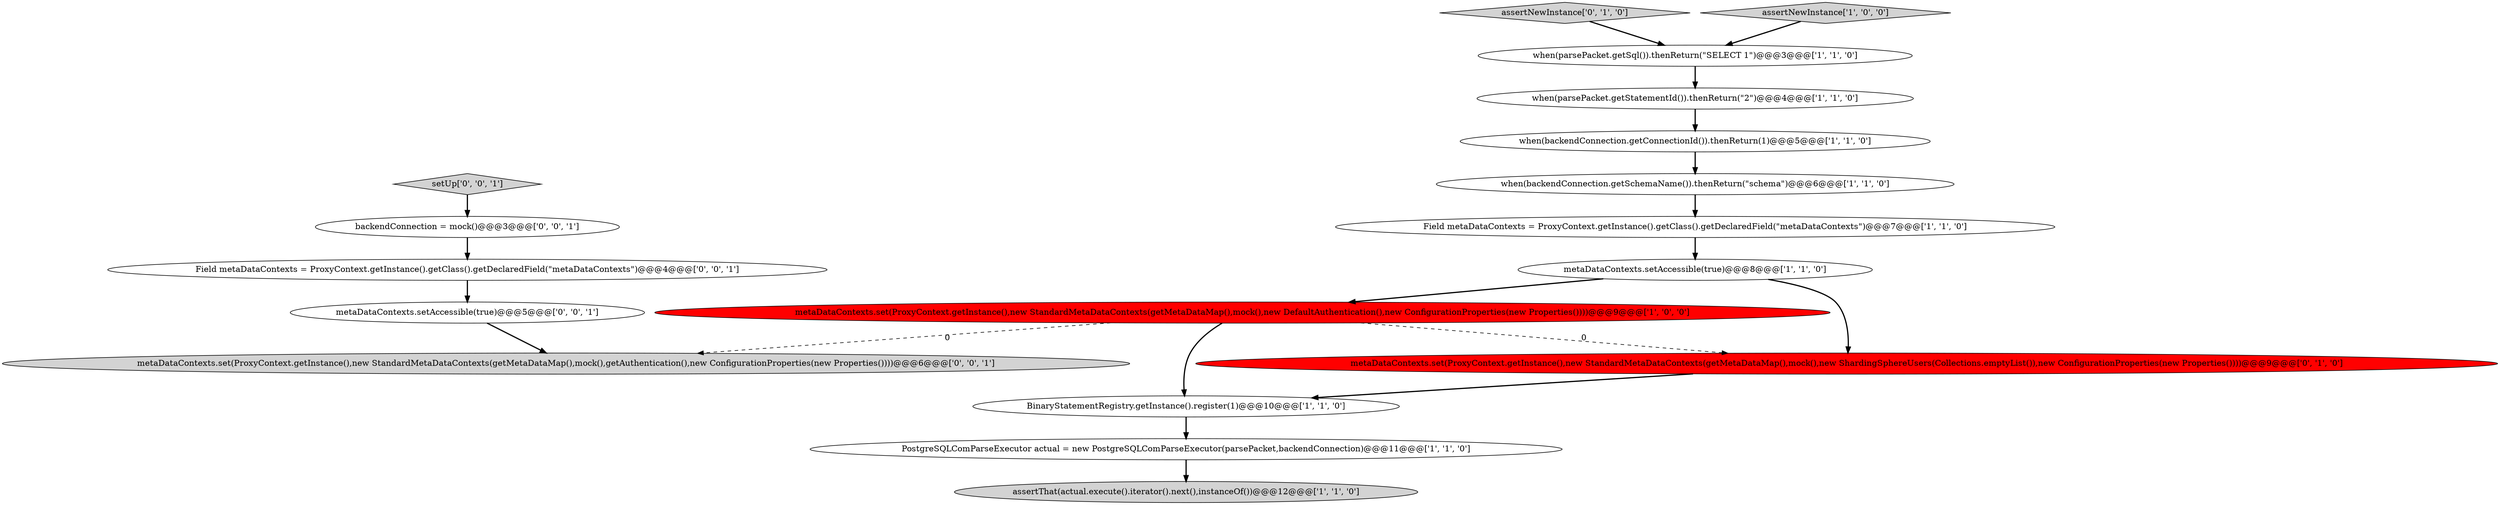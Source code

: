 digraph {
7 [style = filled, label = "metaDataContexts.set(ProxyContext.getInstance(),new StandardMetaDataContexts(getMetaDataMap(),mock(),new DefaultAuthentication(),new ConfigurationProperties(new Properties())))@@@9@@@['1', '0', '0']", fillcolor = red, shape = ellipse image = "AAA1AAABBB1BBB"];
2 [style = filled, label = "Field metaDataContexts = ProxyContext.getInstance().getClass().getDeclaredField(\"metaDataContexts\")@@@7@@@['1', '1', '0']", fillcolor = white, shape = ellipse image = "AAA0AAABBB1BBB"];
5 [style = filled, label = "when(parsePacket.getSql()).thenReturn(\"SELECT 1\")@@@3@@@['1', '1', '0']", fillcolor = white, shape = ellipse image = "AAA0AAABBB1BBB"];
6 [style = filled, label = "PostgreSQLComParseExecutor actual = new PostgreSQLComParseExecutor(parsePacket,backendConnection)@@@11@@@['1', '1', '0']", fillcolor = white, shape = ellipse image = "AAA0AAABBB1BBB"];
14 [style = filled, label = "metaDataContexts.setAccessible(true)@@@5@@@['0', '0', '1']", fillcolor = white, shape = ellipse image = "AAA0AAABBB3BBB"];
16 [style = filled, label = "setUp['0', '0', '1']", fillcolor = lightgray, shape = diamond image = "AAA0AAABBB3BBB"];
12 [style = filled, label = "assertNewInstance['0', '1', '0']", fillcolor = lightgray, shape = diamond image = "AAA0AAABBB2BBB"];
13 [style = filled, label = "backendConnection = mock()@@@3@@@['0', '0', '1']", fillcolor = white, shape = ellipse image = "AAA0AAABBB3BBB"];
17 [style = filled, label = "Field metaDataContexts = ProxyContext.getInstance().getClass().getDeclaredField(\"metaDataContexts\")@@@4@@@['0', '0', '1']", fillcolor = white, shape = ellipse image = "AAA0AAABBB3BBB"];
9 [style = filled, label = "assertNewInstance['1', '0', '0']", fillcolor = lightgray, shape = diamond image = "AAA0AAABBB1BBB"];
4 [style = filled, label = "assertThat(actual.execute().iterator().next(),instanceOf())@@@12@@@['1', '1', '0']", fillcolor = lightgray, shape = ellipse image = "AAA0AAABBB1BBB"];
0 [style = filled, label = "when(parsePacket.getStatementId()).thenReturn(\"2\")@@@4@@@['1', '1', '0']", fillcolor = white, shape = ellipse image = "AAA0AAABBB1BBB"];
1 [style = filled, label = "metaDataContexts.setAccessible(true)@@@8@@@['1', '1', '0']", fillcolor = white, shape = ellipse image = "AAA0AAABBB1BBB"];
8 [style = filled, label = "when(backendConnection.getConnectionId()).thenReturn(1)@@@5@@@['1', '1', '0']", fillcolor = white, shape = ellipse image = "AAA0AAABBB1BBB"];
10 [style = filled, label = "when(backendConnection.getSchemaName()).thenReturn(\"schema\")@@@6@@@['1', '1', '0']", fillcolor = white, shape = ellipse image = "AAA0AAABBB1BBB"];
15 [style = filled, label = "metaDataContexts.set(ProxyContext.getInstance(),new StandardMetaDataContexts(getMetaDataMap(),mock(),getAuthentication(),new ConfigurationProperties(new Properties())))@@@6@@@['0', '0', '1']", fillcolor = lightgray, shape = ellipse image = "AAA0AAABBB3BBB"];
3 [style = filled, label = "BinaryStatementRegistry.getInstance().register(1)@@@10@@@['1', '1', '0']", fillcolor = white, shape = ellipse image = "AAA0AAABBB1BBB"];
11 [style = filled, label = "metaDataContexts.set(ProxyContext.getInstance(),new StandardMetaDataContexts(getMetaDataMap(),mock(),new ShardingSphereUsers(Collections.emptyList()),new ConfigurationProperties(new Properties())))@@@9@@@['0', '1', '0']", fillcolor = red, shape = ellipse image = "AAA1AAABBB2BBB"];
9->5 [style = bold, label=""];
7->11 [style = dashed, label="0"];
8->10 [style = bold, label=""];
3->6 [style = bold, label=""];
10->2 [style = bold, label=""];
6->4 [style = bold, label=""];
13->17 [style = bold, label=""];
14->15 [style = bold, label=""];
16->13 [style = bold, label=""];
12->5 [style = bold, label=""];
5->0 [style = bold, label=""];
11->3 [style = bold, label=""];
17->14 [style = bold, label=""];
1->7 [style = bold, label=""];
2->1 [style = bold, label=""];
7->3 [style = bold, label=""];
1->11 [style = bold, label=""];
0->8 [style = bold, label=""];
7->15 [style = dashed, label="0"];
}
